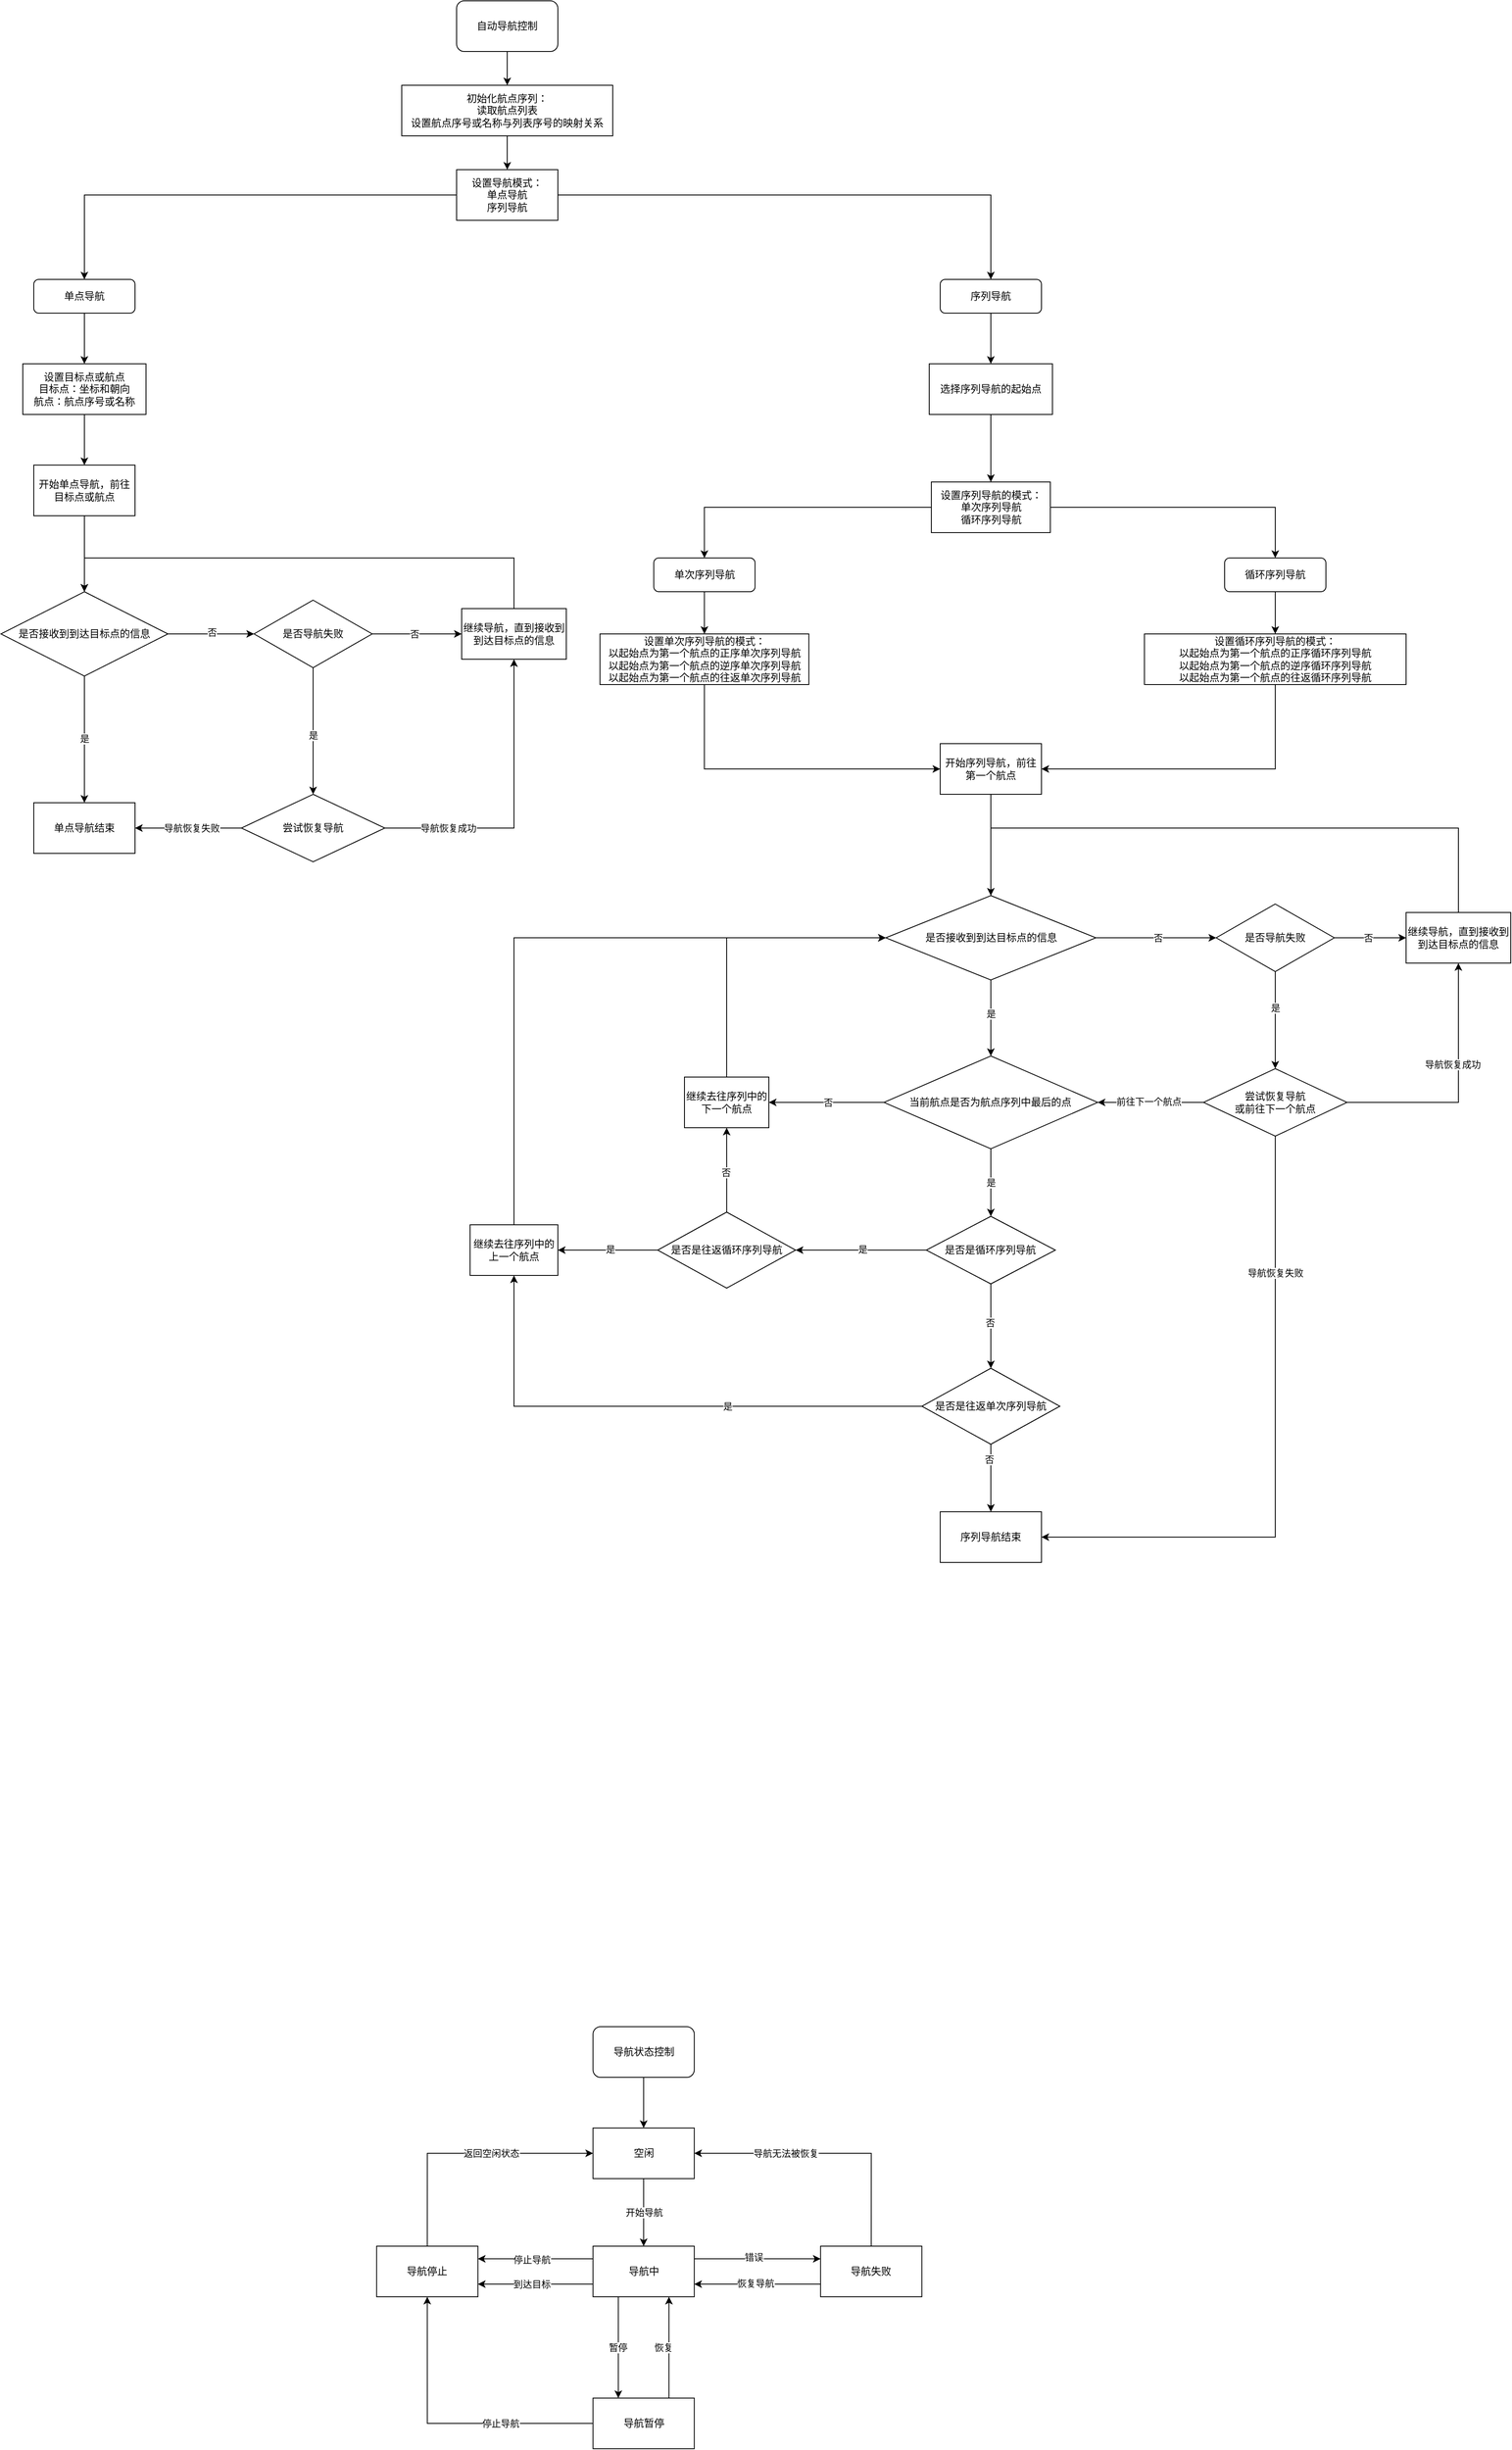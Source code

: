 <mxfile version="24.7.17">
  <diagram id="C5RBs43oDa-KdzZeNtuy" name="Page-1">
    <mxGraphModel dx="1889" dy="1788" grid="1" gridSize="10" guides="1" tooltips="1" connect="1" arrows="1" fold="1" page="1" pageScale="1" pageWidth="827" pageHeight="1169" math="0" shadow="0">
      <root>
        <mxCell id="WIyWlLk6GJQsqaUBKTNV-0" />
        <mxCell id="WIyWlLk6GJQsqaUBKTNV-1" parent="WIyWlLk6GJQsqaUBKTNV-0" />
        <mxCell id="S5shMIWd5w4mXLnRkJm3-11" style="edgeStyle=orthogonalEdgeStyle;rounded=0;orthogonalLoop=1;jettySize=auto;html=1;exitX=0.5;exitY=1;exitDx=0;exitDy=0;entryX=0.5;entryY=0;entryDx=0;entryDy=0;" parent="WIyWlLk6GJQsqaUBKTNV-1" source="WIyWlLk6GJQsqaUBKTNV-3" target="S5shMIWd5w4mXLnRkJm3-0" edge="1">
          <mxGeometry relative="1" as="geometry" />
        </mxCell>
        <mxCell id="WIyWlLk6GJQsqaUBKTNV-3" value="单点导航" style="rounded=1;whiteSpace=wrap;html=1;fontSize=12;glass=0;strokeWidth=1;shadow=0;" parent="WIyWlLk6GJQsqaUBKTNV-1" vertex="1">
          <mxGeometry x="-391" y="-780" width="120" height="40" as="geometry" />
        </mxCell>
        <mxCell id="S5shMIWd5w4mXLnRkJm3-2" value="" style="edgeStyle=orthogonalEdgeStyle;rounded=0;orthogonalLoop=1;jettySize=auto;html=1;" parent="WIyWlLk6GJQsqaUBKTNV-1" source="S5shMIWd5w4mXLnRkJm3-0" target="S5shMIWd5w4mXLnRkJm3-1" edge="1">
          <mxGeometry relative="1" as="geometry" />
        </mxCell>
        <mxCell id="S5shMIWd5w4mXLnRkJm3-0" value="设置目标点或航点&lt;div&gt;目标点：坐标和朝向&lt;/div&gt;&lt;div&gt;航点：航点序号或名称&lt;/div&gt;" style="rounded=0;whiteSpace=wrap;html=1;" parent="WIyWlLk6GJQsqaUBKTNV-1" vertex="1">
          <mxGeometry x="-404" y="-680" width="146" height="60" as="geometry" />
        </mxCell>
        <mxCell id="S5shMIWd5w4mXLnRkJm3-4" value="" style="edgeStyle=orthogonalEdgeStyle;rounded=0;orthogonalLoop=1;jettySize=auto;html=1;entryX=0.5;entryY=0;entryDx=0;entryDy=0;" parent="WIyWlLk6GJQsqaUBKTNV-1" source="S5shMIWd5w4mXLnRkJm3-1" target="S5shMIWd5w4mXLnRkJm3-3" edge="1">
          <mxGeometry relative="1" as="geometry">
            <Array as="points">
              <mxPoint x="-331" y="-410" />
            </Array>
          </mxGeometry>
        </mxCell>
        <mxCell id="S5shMIWd5w4mXLnRkJm3-1" value="开始单点导航，前往目标点或航点" style="whiteSpace=wrap;html=1;rounded=0;" parent="WIyWlLk6GJQsqaUBKTNV-1" vertex="1">
          <mxGeometry x="-391" y="-560" width="120" height="60" as="geometry" />
        </mxCell>
        <mxCell id="S5shMIWd5w4mXLnRkJm3-6" value="" style="edgeStyle=orthogonalEdgeStyle;rounded=0;orthogonalLoop=1;jettySize=auto;html=1;" parent="WIyWlLk6GJQsqaUBKTNV-1" source="S5shMIWd5w4mXLnRkJm3-3" target="S5shMIWd5w4mXLnRkJm3-5" edge="1">
          <mxGeometry relative="1" as="geometry" />
        </mxCell>
        <mxCell id="S5shMIWd5w4mXLnRkJm3-9" value="是" style="edgeLabel;html=1;align=center;verticalAlign=middle;resizable=0;points=[];" parent="S5shMIWd5w4mXLnRkJm3-6" vertex="1" connectable="0">
          <mxGeometry x="-0.022" y="3" relative="1" as="geometry">
            <mxPoint x="-3" as="offset" />
          </mxGeometry>
        </mxCell>
        <mxCell id="S5shMIWd5w4mXLnRkJm3-8" value="" style="edgeStyle=orthogonalEdgeStyle;rounded=0;orthogonalLoop=1;jettySize=auto;html=1;entryX=0;entryY=0.5;entryDx=0;entryDy=0;" parent="WIyWlLk6GJQsqaUBKTNV-1" source="S5shMIWd5w4mXLnRkJm3-3" target="mSAMPX0G9KFhwOb52APY-0" edge="1">
          <mxGeometry relative="1" as="geometry">
            <mxPoint x="126" y="-360" as="targetPoint" />
          </mxGeometry>
        </mxCell>
        <mxCell id="S5shMIWd5w4mXLnRkJm3-10" value="否" style="edgeLabel;html=1;align=center;verticalAlign=middle;resizable=0;points=[];" parent="S5shMIWd5w4mXLnRkJm3-8" vertex="1" connectable="0">
          <mxGeometry x="0.033" y="1" relative="1" as="geometry">
            <mxPoint x="-1" y="-1" as="offset" />
          </mxGeometry>
        </mxCell>
        <mxCell id="S5shMIWd5w4mXLnRkJm3-3" value="是否接收到到达目标点的信息" style="rhombus;whiteSpace=wrap;html=1;rounded=0;" parent="WIyWlLk6GJQsqaUBKTNV-1" vertex="1">
          <mxGeometry x="-430" y="-410" width="198" height="100" as="geometry" />
        </mxCell>
        <mxCell id="S5shMIWd5w4mXLnRkJm3-5" value="单点导航结束" style="whiteSpace=wrap;html=1;rounded=0;" parent="WIyWlLk6GJQsqaUBKTNV-1" vertex="1">
          <mxGeometry x="-391" y="-160" width="120" height="60" as="geometry" />
        </mxCell>
        <mxCell id="S5shMIWd5w4mXLnRkJm3-13" style="edgeStyle=orthogonalEdgeStyle;rounded=0;orthogonalLoop=1;jettySize=auto;html=1;entryX=0.5;entryY=0;entryDx=0;entryDy=0;exitX=0.5;exitY=0;exitDx=0;exitDy=0;" parent="WIyWlLk6GJQsqaUBKTNV-1" source="mSAMPX0G9KFhwOb52APY-1" target="S5shMIWd5w4mXLnRkJm3-3" edge="1">
          <mxGeometry relative="1" as="geometry">
            <Array as="points">
              <mxPoint x="178" y="-450" />
              <mxPoint x="-331" y="-450" />
            </Array>
            <mxPoint x="-80" y="-450" as="sourcePoint" />
          </mxGeometry>
        </mxCell>
        <mxCell id="S5shMIWd5w4mXLnRkJm3-53" style="edgeStyle=orthogonalEdgeStyle;rounded=0;orthogonalLoop=1;jettySize=auto;html=1;exitX=0.5;exitY=1;exitDx=0;exitDy=0;entryX=0.5;entryY=0;entryDx=0;entryDy=0;" parent="WIyWlLk6GJQsqaUBKTNV-1" source="S5shMIWd5w4mXLnRkJm3-15" target="S5shMIWd5w4mXLnRkJm3-17" edge="1">
          <mxGeometry relative="1" as="geometry" />
        </mxCell>
        <mxCell id="S5shMIWd5w4mXLnRkJm3-15" value="序列导航" style="rounded=1;whiteSpace=wrap;html=1;fontSize=12;glass=0;strokeWidth=1;shadow=0;" parent="WIyWlLk6GJQsqaUBKTNV-1" vertex="1">
          <mxGeometry x="683" y="-780" width="120" height="40" as="geometry" />
        </mxCell>
        <mxCell id="S5shMIWd5w4mXLnRkJm3-54" style="edgeStyle=orthogonalEdgeStyle;rounded=0;orthogonalLoop=1;jettySize=auto;html=1;exitX=0.5;exitY=1;exitDx=0;exitDy=0;" parent="WIyWlLk6GJQsqaUBKTNV-1" source="S5shMIWd5w4mXLnRkJm3-17" target="S5shMIWd5w4mXLnRkJm3-44" edge="1">
          <mxGeometry relative="1" as="geometry" />
        </mxCell>
        <mxCell id="S5shMIWd5w4mXLnRkJm3-17" value="选择序列导航的起始点" style="rounded=0;whiteSpace=wrap;html=1;" parent="WIyWlLk6GJQsqaUBKTNV-1" vertex="1">
          <mxGeometry x="670" y="-680" width="146" height="60" as="geometry" />
        </mxCell>
        <mxCell id="S5shMIWd5w4mXLnRkJm3-18" value="" style="edgeStyle=orthogonalEdgeStyle;rounded=0;orthogonalLoop=1;jettySize=auto;html=1;entryX=0.5;entryY=0;entryDx=0;entryDy=0;exitX=0.5;exitY=1;exitDx=0;exitDy=0;" parent="WIyWlLk6GJQsqaUBKTNV-1" source="S5shMIWd5w4mXLnRkJm3-19" target="S5shMIWd5w4mXLnRkJm3-24" edge="1">
          <mxGeometry relative="1" as="geometry">
            <Array as="points">
              <mxPoint x="743" y="30" />
            </Array>
          </mxGeometry>
        </mxCell>
        <mxCell id="S5shMIWd5w4mXLnRkJm3-19" value="开始序列导航，前往第一个航点" style="whiteSpace=wrap;html=1;rounded=0;" parent="WIyWlLk6GJQsqaUBKTNV-1" vertex="1">
          <mxGeometry x="683" y="-230" width="120" height="60" as="geometry" />
        </mxCell>
        <mxCell id="S5shMIWd5w4mXLnRkJm3-20" value="" style="edgeStyle=orthogonalEdgeStyle;rounded=0;orthogonalLoop=1;jettySize=auto;html=1;entryX=0.5;entryY=0;entryDx=0;entryDy=0;" parent="WIyWlLk6GJQsqaUBKTNV-1" source="S5shMIWd5w4mXLnRkJm3-24" target="S5shMIWd5w4mXLnRkJm3-33" edge="1">
          <mxGeometry relative="1" as="geometry">
            <mxPoint x="729" y="270" as="targetPoint" />
          </mxGeometry>
        </mxCell>
        <mxCell id="S5shMIWd5w4mXLnRkJm3-21" value="是" style="edgeLabel;html=1;align=center;verticalAlign=middle;resizable=0;points=[];" parent="S5shMIWd5w4mXLnRkJm3-20" vertex="1" connectable="0">
          <mxGeometry x="-0.022" y="3" relative="1" as="geometry">
            <mxPoint x="-3" y="-4" as="offset" />
          </mxGeometry>
        </mxCell>
        <mxCell id="S5shMIWd5w4mXLnRkJm3-22" value="" style="edgeStyle=orthogonalEdgeStyle;rounded=0;orthogonalLoop=1;jettySize=auto;html=1;entryX=0;entryY=0.5;entryDx=0;entryDy=0;" parent="WIyWlLk6GJQsqaUBKTNV-1" source="S5shMIWd5w4mXLnRkJm3-24" target="S5shMIWd5w4mXLnRkJm3-61" edge="1">
          <mxGeometry relative="1" as="geometry">
            <mxPoint x="990" as="targetPoint" />
          </mxGeometry>
        </mxCell>
        <mxCell id="S5shMIWd5w4mXLnRkJm3-23" value="否" style="edgeLabel;html=1;align=center;verticalAlign=middle;resizable=0;points=[];" parent="S5shMIWd5w4mXLnRkJm3-22" vertex="1" connectable="0">
          <mxGeometry x="0.033" y="1" relative="1" as="geometry">
            <mxPoint y="1" as="offset" />
          </mxGeometry>
        </mxCell>
        <mxCell id="S5shMIWd5w4mXLnRkJm3-24" value="是否接收到到达目标点的信息" style="rhombus;whiteSpace=wrap;html=1;rounded=0;" parent="WIyWlLk6GJQsqaUBKTNV-1" vertex="1">
          <mxGeometry x="618.5" y="-50" width="249" height="100" as="geometry" />
        </mxCell>
        <mxCell id="S5shMIWd5w4mXLnRkJm3-26" style="edgeStyle=orthogonalEdgeStyle;rounded=0;orthogonalLoop=1;jettySize=auto;html=1;entryX=0.5;entryY=0;entryDx=0;entryDy=0;exitX=0.5;exitY=0;exitDx=0;exitDy=0;" parent="WIyWlLk6GJQsqaUBKTNV-1" source="S5shMIWd5w4mXLnRkJm3-62" target="S5shMIWd5w4mXLnRkJm3-24" edge="1">
          <mxGeometry relative="1" as="geometry">
            <Array as="points">
              <mxPoint x="1297" y="-130" />
              <mxPoint x="743" y="-130" />
            </Array>
            <mxPoint x="1260" y="-130" as="sourcePoint" />
          </mxGeometry>
        </mxCell>
        <mxCell id="S5shMIWd5w4mXLnRkJm3-50" value="" style="edgeStyle=orthogonalEdgeStyle;rounded=0;orthogonalLoop=1;jettySize=auto;html=1;" parent="WIyWlLk6GJQsqaUBKTNV-1" source="S5shMIWd5w4mXLnRkJm3-30" target="S5shMIWd5w4mXLnRkJm3-41" edge="1">
          <mxGeometry relative="1" as="geometry" />
        </mxCell>
        <mxCell id="S5shMIWd5w4mXLnRkJm3-30" value="初始化航点序列：&lt;div&gt;读取航点列表&lt;/div&gt;&lt;div&gt;设置航点序号或名称与列表序号的映射关系&lt;/div&gt;" style="rounded=0;whiteSpace=wrap;html=1;" parent="WIyWlLk6GJQsqaUBKTNV-1" vertex="1">
          <mxGeometry x="45" y="-1010" width="250" height="60" as="geometry" />
        </mxCell>
        <mxCell id="S5shMIWd5w4mXLnRkJm3-115" style="edgeStyle=orthogonalEdgeStyle;rounded=0;orthogonalLoop=1;jettySize=auto;html=1;exitX=0;exitY=0.5;exitDx=0;exitDy=0;entryX=1;entryY=0.5;entryDx=0;entryDy=0;" parent="WIyWlLk6GJQsqaUBKTNV-1" source="S5shMIWd5w4mXLnRkJm3-33" target="S5shMIWd5w4mXLnRkJm3-37" edge="1">
          <mxGeometry relative="1" as="geometry" />
        </mxCell>
        <mxCell id="S5shMIWd5w4mXLnRkJm3-116" value="否" style="edgeLabel;html=1;align=center;verticalAlign=middle;resizable=0;points=[];" parent="S5shMIWd5w4mXLnRkJm3-115" vertex="1" connectable="0">
          <mxGeometry x="-0.159" y="2" relative="1" as="geometry">
            <mxPoint x="-9" y="-2" as="offset" />
          </mxGeometry>
        </mxCell>
        <mxCell id="S5shMIWd5w4mXLnRkJm3-125" style="edgeStyle=orthogonalEdgeStyle;rounded=0;orthogonalLoop=1;jettySize=auto;html=1;exitX=0.5;exitY=1;exitDx=0;exitDy=0;" parent="WIyWlLk6GJQsqaUBKTNV-1" source="S5shMIWd5w4mXLnRkJm3-33" target="S5shMIWd5w4mXLnRkJm3-113" edge="1">
          <mxGeometry relative="1" as="geometry" />
        </mxCell>
        <mxCell id="S5shMIWd5w4mXLnRkJm3-126" value="是" style="edgeLabel;html=1;align=center;verticalAlign=middle;resizable=0;points=[];" parent="S5shMIWd5w4mXLnRkJm3-125" vertex="1" connectable="0">
          <mxGeometry x="-0.225" y="1" relative="1" as="geometry">
            <mxPoint x="-1" y="9" as="offset" />
          </mxGeometry>
        </mxCell>
        <mxCell id="S5shMIWd5w4mXLnRkJm3-33" value="当前航点是否为航点序列中最后的点" style="rhombus;whiteSpace=wrap;html=1;" parent="WIyWlLk6GJQsqaUBKTNV-1" vertex="1">
          <mxGeometry x="616.38" y="140" width="253.25" height="110" as="geometry" />
        </mxCell>
        <mxCell id="S5shMIWd5w4mXLnRkJm3-34" value="序列导航结束" style="whiteSpace=wrap;html=1;" parent="WIyWlLk6GJQsqaUBKTNV-1" vertex="1">
          <mxGeometry x="683.01" y="680" width="120" height="60" as="geometry" />
        </mxCell>
        <mxCell id="S5shMIWd5w4mXLnRkJm3-39" style="edgeStyle=orthogonalEdgeStyle;rounded=0;orthogonalLoop=1;jettySize=auto;html=1;exitX=0.5;exitY=0;exitDx=0;exitDy=0;entryX=0;entryY=0.5;entryDx=0;entryDy=0;" parent="WIyWlLk6GJQsqaUBKTNV-1" source="S5shMIWd5w4mXLnRkJm3-37" target="S5shMIWd5w4mXLnRkJm3-24" edge="1">
          <mxGeometry relative="1" as="geometry" />
        </mxCell>
        <mxCell id="S5shMIWd5w4mXLnRkJm3-37" value="继续去往序列中的下一个航点" style="whiteSpace=wrap;html=1;" parent="WIyWlLk6GJQsqaUBKTNV-1" vertex="1">
          <mxGeometry x="380" y="165" width="100" height="60" as="geometry" />
        </mxCell>
        <mxCell id="S5shMIWd5w4mXLnRkJm3-51" style="edgeStyle=orthogonalEdgeStyle;rounded=0;orthogonalLoop=1;jettySize=auto;html=1;exitX=0;exitY=0.5;exitDx=0;exitDy=0;" parent="WIyWlLk6GJQsqaUBKTNV-1" source="S5shMIWd5w4mXLnRkJm3-41" target="WIyWlLk6GJQsqaUBKTNV-3" edge="1">
          <mxGeometry relative="1" as="geometry" />
        </mxCell>
        <mxCell id="S5shMIWd5w4mXLnRkJm3-52" style="edgeStyle=orthogonalEdgeStyle;rounded=0;orthogonalLoop=1;jettySize=auto;html=1;exitX=1;exitY=0.5;exitDx=0;exitDy=0;entryX=0.5;entryY=0;entryDx=0;entryDy=0;" parent="WIyWlLk6GJQsqaUBKTNV-1" source="S5shMIWd5w4mXLnRkJm3-41" target="S5shMIWd5w4mXLnRkJm3-15" edge="1">
          <mxGeometry relative="1" as="geometry" />
        </mxCell>
        <mxCell id="S5shMIWd5w4mXLnRkJm3-41" value="设置导航模式：&lt;div&gt;单点导航&lt;/div&gt;&lt;div&gt;序列导航&lt;/div&gt;" style="whiteSpace=wrap;html=1;rounded=0;" parent="WIyWlLk6GJQsqaUBKTNV-1" vertex="1">
          <mxGeometry x="110" y="-910" width="120" height="60" as="geometry" />
        </mxCell>
        <mxCell id="S5shMIWd5w4mXLnRkJm3-49" value="" style="edgeStyle=orthogonalEdgeStyle;rounded=0;orthogonalLoop=1;jettySize=auto;html=1;" parent="WIyWlLk6GJQsqaUBKTNV-1" source="S5shMIWd5w4mXLnRkJm3-43" target="S5shMIWd5w4mXLnRkJm3-30" edge="1">
          <mxGeometry relative="1" as="geometry" />
        </mxCell>
        <mxCell id="S5shMIWd5w4mXLnRkJm3-43" value="自动导航控制" style="rounded=1;whiteSpace=wrap;html=1;" parent="WIyWlLk6GJQsqaUBKTNV-1" vertex="1">
          <mxGeometry x="110" y="-1110" width="120" height="60" as="geometry" />
        </mxCell>
        <mxCell id="S5shMIWd5w4mXLnRkJm3-55" style="edgeStyle=orthogonalEdgeStyle;rounded=0;orthogonalLoop=1;jettySize=auto;html=1;exitX=0;exitY=0.5;exitDx=0;exitDy=0;entryX=0.5;entryY=0;entryDx=0;entryDy=0;" parent="WIyWlLk6GJQsqaUBKTNV-1" source="S5shMIWd5w4mXLnRkJm3-44" target="S5shMIWd5w4mXLnRkJm3-46" edge="1">
          <mxGeometry relative="1" as="geometry" />
        </mxCell>
        <mxCell id="S5shMIWd5w4mXLnRkJm3-56" style="edgeStyle=orthogonalEdgeStyle;rounded=0;orthogonalLoop=1;jettySize=auto;html=1;exitX=1;exitY=0.5;exitDx=0;exitDy=0;entryX=0.5;entryY=0;entryDx=0;entryDy=0;" parent="WIyWlLk6GJQsqaUBKTNV-1" source="S5shMIWd5w4mXLnRkJm3-44" target="S5shMIWd5w4mXLnRkJm3-47" edge="1">
          <mxGeometry relative="1" as="geometry" />
        </mxCell>
        <mxCell id="S5shMIWd5w4mXLnRkJm3-44" value="设置序列导航的模式：&lt;div&gt;单次序列导航&lt;/div&gt;&lt;div&gt;循环序列导航&lt;/div&gt;" style="whiteSpace=wrap;html=1;rounded=0;" parent="WIyWlLk6GJQsqaUBKTNV-1" vertex="1">
          <mxGeometry x="672.5" y="-540" width="141" height="60" as="geometry" />
        </mxCell>
        <mxCell id="S5shMIWd5w4mXLnRkJm3-60" style="edgeStyle=orthogonalEdgeStyle;rounded=0;orthogonalLoop=1;jettySize=auto;html=1;exitX=0.5;exitY=1;exitDx=0;exitDy=0;entryX=1;entryY=0.5;entryDx=0;entryDy=0;" parent="WIyWlLk6GJQsqaUBKTNV-1" source="S5shMIWd5w4mXLnRkJm3-45" target="S5shMIWd5w4mXLnRkJm3-19" edge="1">
          <mxGeometry relative="1" as="geometry" />
        </mxCell>
        <mxCell id="S5shMIWd5w4mXLnRkJm3-45" value="设置循环序列导航的模式：&lt;div&gt;以起始点为第一个航点的正序循环序列导航&lt;/div&gt;&lt;div&gt;&lt;span style=&quot;background-color: initial;&quot;&gt;以起始点为第一个航点的&lt;/span&gt;&lt;span style=&quot;background-color: initial;&quot;&gt;逆序循环序列导航&lt;/span&gt;&lt;/div&gt;&lt;div&gt;以起始点为第一个航点的往返循环序列导航&lt;span style=&quot;background-color: initial;&quot;&gt;&lt;br&gt;&lt;/span&gt;&lt;/div&gt;" style="whiteSpace=wrap;html=1;rounded=0;" parent="WIyWlLk6GJQsqaUBKTNV-1" vertex="1">
          <mxGeometry x="925" y="-360" width="310" height="60" as="geometry" />
        </mxCell>
        <mxCell id="S5shMIWd5w4mXLnRkJm3-57" style="edgeStyle=orthogonalEdgeStyle;rounded=0;orthogonalLoop=1;jettySize=auto;html=1;exitX=0.5;exitY=1;exitDx=0;exitDy=0;" parent="WIyWlLk6GJQsqaUBKTNV-1" source="S5shMIWd5w4mXLnRkJm3-46" target="S5shMIWd5w4mXLnRkJm3-48" edge="1">
          <mxGeometry relative="1" as="geometry" />
        </mxCell>
        <mxCell id="S5shMIWd5w4mXLnRkJm3-46" value="单次序列导航" style="rounded=1;whiteSpace=wrap;html=1;fontSize=12;glass=0;strokeWidth=1;shadow=0;" parent="WIyWlLk6GJQsqaUBKTNV-1" vertex="1">
          <mxGeometry x="343.63" y="-450" width="120" height="40" as="geometry" />
        </mxCell>
        <mxCell id="S5shMIWd5w4mXLnRkJm3-58" style="edgeStyle=orthogonalEdgeStyle;rounded=0;orthogonalLoop=1;jettySize=auto;html=1;exitX=0.5;exitY=1;exitDx=0;exitDy=0;entryX=0.5;entryY=0;entryDx=0;entryDy=0;" parent="WIyWlLk6GJQsqaUBKTNV-1" source="S5shMIWd5w4mXLnRkJm3-47" target="S5shMIWd5w4mXLnRkJm3-45" edge="1">
          <mxGeometry relative="1" as="geometry" />
        </mxCell>
        <mxCell id="S5shMIWd5w4mXLnRkJm3-47" value="循环序列导航" style="rounded=1;whiteSpace=wrap;html=1;fontSize=12;glass=0;strokeWidth=1;shadow=0;" parent="WIyWlLk6GJQsqaUBKTNV-1" vertex="1">
          <mxGeometry x="1020" y="-450" width="120" height="40" as="geometry" />
        </mxCell>
        <mxCell id="S5shMIWd5w4mXLnRkJm3-59" style="edgeStyle=orthogonalEdgeStyle;rounded=0;orthogonalLoop=1;jettySize=auto;html=1;exitX=0.5;exitY=1;exitDx=0;exitDy=0;entryX=0;entryY=0.5;entryDx=0;entryDy=0;" parent="WIyWlLk6GJQsqaUBKTNV-1" source="S5shMIWd5w4mXLnRkJm3-48" target="S5shMIWd5w4mXLnRkJm3-19" edge="1">
          <mxGeometry relative="1" as="geometry" />
        </mxCell>
        <mxCell id="S5shMIWd5w4mXLnRkJm3-48" value="设置单次序列导航的模式：&lt;br&gt;&lt;div&gt;&lt;span style=&quot;background-color: initial;&quot;&gt;以起始点为第一个航点的&lt;/span&gt;正序单次序列导航&lt;/div&gt;&lt;div&gt;&lt;span style=&quot;background-color: initial;&quot;&gt;以起始点为第一个航点的&lt;/span&gt;逆序单次序列导航&lt;/div&gt;&lt;div&gt;以起始点为第一个航点的往返单次序列导航&lt;br&gt;&lt;/div&gt;" style="whiteSpace=wrap;html=1;rounded=0;" parent="WIyWlLk6GJQsqaUBKTNV-1" vertex="1">
          <mxGeometry x="279.88" y="-360" width="247.5" height="60" as="geometry" />
        </mxCell>
        <mxCell id="S5shMIWd5w4mXLnRkJm3-63" value="" style="edgeStyle=orthogonalEdgeStyle;rounded=0;orthogonalLoop=1;jettySize=auto;html=1;" parent="WIyWlLk6GJQsqaUBKTNV-1" source="S5shMIWd5w4mXLnRkJm3-61" target="S5shMIWd5w4mXLnRkJm3-62" edge="1">
          <mxGeometry relative="1" as="geometry" />
        </mxCell>
        <mxCell id="S5shMIWd5w4mXLnRkJm3-64" value="否" style="edgeLabel;html=1;align=center;verticalAlign=middle;resizable=0;points=[];" parent="S5shMIWd5w4mXLnRkJm3-63" vertex="1" connectable="0">
          <mxGeometry x="0.035" y="1" relative="1" as="geometry">
            <mxPoint x="-4" y="1" as="offset" />
          </mxGeometry>
        </mxCell>
        <mxCell id="S5shMIWd5w4mXLnRkJm3-66" value="" style="edgeStyle=orthogonalEdgeStyle;rounded=0;orthogonalLoop=1;jettySize=auto;html=1;entryX=0.5;entryY=0;entryDx=0;entryDy=0;" parent="WIyWlLk6GJQsqaUBKTNV-1" source="S5shMIWd5w4mXLnRkJm3-61" target="S5shMIWd5w4mXLnRkJm3-67" edge="1">
          <mxGeometry relative="1" as="geometry">
            <mxPoint x="1080" y="130" as="targetPoint" />
          </mxGeometry>
        </mxCell>
        <mxCell id="S5shMIWd5w4mXLnRkJm3-76" value="是" style="edgeLabel;html=1;align=center;verticalAlign=middle;resizable=0;points=[];" parent="S5shMIWd5w4mXLnRkJm3-66" vertex="1" connectable="0">
          <mxGeometry x="-0.252" relative="1" as="geometry">
            <mxPoint as="offset" />
          </mxGeometry>
        </mxCell>
        <mxCell id="S5shMIWd5w4mXLnRkJm3-61" value="是否导航失败" style="rhombus;whiteSpace=wrap;html=1;rounded=0;" parent="WIyWlLk6GJQsqaUBKTNV-1" vertex="1">
          <mxGeometry x="1010" y="-40" width="140" height="80" as="geometry" />
        </mxCell>
        <mxCell id="S5shMIWd5w4mXLnRkJm3-62" value="继续导航，直到接收到到达目标点的信息" style="whiteSpace=wrap;html=1;rounded=0;" parent="WIyWlLk6GJQsqaUBKTNV-1" vertex="1">
          <mxGeometry x="1235" y="-30" width="124" height="60" as="geometry" />
        </mxCell>
        <mxCell id="S5shMIWd5w4mXLnRkJm3-68" style="edgeStyle=orthogonalEdgeStyle;rounded=0;orthogonalLoop=1;jettySize=auto;html=1;exitX=1;exitY=0.5;exitDx=0;exitDy=0;entryX=0.5;entryY=1;entryDx=0;entryDy=0;" parent="WIyWlLk6GJQsqaUBKTNV-1" source="S5shMIWd5w4mXLnRkJm3-67" target="S5shMIWd5w4mXLnRkJm3-62" edge="1">
          <mxGeometry relative="1" as="geometry" />
        </mxCell>
        <mxCell id="S5shMIWd5w4mXLnRkJm3-69" value="导航恢复成功" style="edgeLabel;html=1;align=center;verticalAlign=middle;resizable=0;points=[];" parent="S5shMIWd5w4mXLnRkJm3-68" vertex="1" connectable="0">
          <mxGeometry x="0.125" y="-1" relative="1" as="geometry">
            <mxPoint x="-8" y="-10" as="offset" />
          </mxGeometry>
        </mxCell>
        <mxCell id="S5shMIWd5w4mXLnRkJm3-72" style="edgeStyle=orthogonalEdgeStyle;rounded=0;orthogonalLoop=1;jettySize=auto;html=1;exitX=0;exitY=0.5;exitDx=0;exitDy=0;entryX=1;entryY=0.5;entryDx=0;entryDy=0;" parent="WIyWlLk6GJQsqaUBKTNV-1" source="S5shMIWd5w4mXLnRkJm3-67" target="S5shMIWd5w4mXLnRkJm3-33" edge="1">
          <mxGeometry relative="1" as="geometry" />
        </mxCell>
        <mxCell id="S5shMIWd5w4mXLnRkJm3-73" value="前往下一个航点" style="edgeLabel;html=1;align=center;verticalAlign=middle;resizable=0;points=[];" parent="S5shMIWd5w4mXLnRkJm3-72" vertex="1" connectable="0">
          <mxGeometry x="0.037" y="-1" relative="1" as="geometry">
            <mxPoint as="offset" />
          </mxGeometry>
        </mxCell>
        <mxCell id="S5shMIWd5w4mXLnRkJm3-74" style="edgeStyle=orthogonalEdgeStyle;rounded=0;orthogonalLoop=1;jettySize=auto;html=1;exitX=0.5;exitY=1;exitDx=0;exitDy=0;entryX=1;entryY=0.5;entryDx=0;entryDy=0;" parent="WIyWlLk6GJQsqaUBKTNV-1" source="S5shMIWd5w4mXLnRkJm3-67" target="S5shMIWd5w4mXLnRkJm3-34" edge="1">
          <mxGeometry relative="1" as="geometry" />
        </mxCell>
        <mxCell id="S5shMIWd5w4mXLnRkJm3-75" value="导航恢复失败" style="edgeLabel;html=1;align=center;verticalAlign=middle;resizable=0;points=[];" parent="S5shMIWd5w4mXLnRkJm3-74" vertex="1" connectable="0">
          <mxGeometry x="-0.569" relative="1" as="geometry">
            <mxPoint as="offset" />
          </mxGeometry>
        </mxCell>
        <mxCell id="S5shMIWd5w4mXLnRkJm3-67" value="尝试恢复导航&lt;div&gt;或前往下一个航点&lt;/div&gt;" style="rhombus;whiteSpace=wrap;html=1;" parent="WIyWlLk6GJQsqaUBKTNV-1" vertex="1">
          <mxGeometry x="995" y="155" width="170" height="80" as="geometry" />
        </mxCell>
        <mxCell id="S5shMIWd5w4mXLnRkJm3-92" style="edgeStyle=orthogonalEdgeStyle;rounded=0;orthogonalLoop=1;jettySize=auto;html=1;exitX=0.75;exitY=0;exitDx=0;exitDy=0;entryX=0.75;entryY=1;entryDx=0;entryDy=0;" parent="WIyWlLk6GJQsqaUBKTNV-1" source="S5shMIWd5w4mXLnRkJm3-79" target="S5shMIWd5w4mXLnRkJm3-85" edge="1">
          <mxGeometry relative="1" as="geometry" />
        </mxCell>
        <mxCell id="S5shMIWd5w4mXLnRkJm3-93" value="恢复" style="edgeLabel;html=1;align=center;verticalAlign=middle;resizable=0;points=[];" parent="S5shMIWd5w4mXLnRkJm3-92" vertex="1" connectable="0">
          <mxGeometry y="2" relative="1" as="geometry">
            <mxPoint x="-5" as="offset" />
          </mxGeometry>
        </mxCell>
        <mxCell id="S5shMIWd5w4mXLnRkJm3-97" style="edgeStyle=orthogonalEdgeStyle;rounded=0;orthogonalLoop=1;jettySize=auto;html=1;exitX=0;exitY=0.5;exitDx=0;exitDy=0;entryX=0.5;entryY=1;entryDx=0;entryDy=0;" parent="WIyWlLk6GJQsqaUBKTNV-1" source="S5shMIWd5w4mXLnRkJm3-79" target="S5shMIWd5w4mXLnRkJm3-82" edge="1">
          <mxGeometry relative="1" as="geometry" />
        </mxCell>
        <mxCell id="S5shMIWd5w4mXLnRkJm3-98" value="停止导航" style="edgeLabel;html=1;align=center;verticalAlign=middle;resizable=0;points=[];" parent="S5shMIWd5w4mXLnRkJm3-97" vertex="1" connectable="0">
          <mxGeometry x="-0.18" y="1" relative="1" as="geometry">
            <mxPoint x="32" y="-1" as="offset" />
          </mxGeometry>
        </mxCell>
        <mxCell id="S5shMIWd5w4mXLnRkJm3-79" value="导航暂停" style="rounded=0;whiteSpace=wrap;html=1;" parent="WIyWlLk6GJQsqaUBKTNV-1" vertex="1">
          <mxGeometry x="271.63" y="1730" width="120" height="60" as="geometry" />
        </mxCell>
        <mxCell id="S5shMIWd5w4mXLnRkJm3-87" value="" style="edgeStyle=orthogonalEdgeStyle;rounded=0;orthogonalLoop=1;jettySize=auto;html=1;" parent="WIyWlLk6GJQsqaUBKTNV-1" source="S5shMIWd5w4mXLnRkJm3-80" target="S5shMIWd5w4mXLnRkJm3-86" edge="1">
          <mxGeometry relative="1" as="geometry" />
        </mxCell>
        <mxCell id="S5shMIWd5w4mXLnRkJm3-80" value="导航状态控制" style="rounded=1;whiteSpace=wrap;html=1;" parent="WIyWlLk6GJQsqaUBKTNV-1" vertex="1">
          <mxGeometry x="271.63" y="1290" width="120" height="60" as="geometry" />
        </mxCell>
        <mxCell id="S5shMIWd5w4mXLnRkJm3-99" style="edgeStyle=orthogonalEdgeStyle;rounded=0;orthogonalLoop=1;jettySize=auto;html=1;exitX=0.5;exitY=0;exitDx=0;exitDy=0;entryX=0;entryY=0.5;entryDx=0;entryDy=0;" parent="WIyWlLk6GJQsqaUBKTNV-1" source="S5shMIWd5w4mXLnRkJm3-82" target="S5shMIWd5w4mXLnRkJm3-86" edge="1">
          <mxGeometry relative="1" as="geometry" />
        </mxCell>
        <mxCell id="S5shMIWd5w4mXLnRkJm3-109" value="返回空闲状态" style="edgeLabel;html=1;align=center;verticalAlign=middle;resizable=0;points=[];" parent="S5shMIWd5w4mXLnRkJm3-99" vertex="1" connectable="0">
          <mxGeometry x="0.073" y="-3" relative="1" as="geometry">
            <mxPoint x="21" y="-3" as="offset" />
          </mxGeometry>
        </mxCell>
        <mxCell id="S5shMIWd5w4mXLnRkJm3-82" value="导航停止" style="rounded=0;whiteSpace=wrap;html=1;" parent="WIyWlLk6GJQsqaUBKTNV-1" vertex="1">
          <mxGeometry x="15.26" y="1550" width="120" height="60" as="geometry" />
        </mxCell>
        <mxCell id="S5shMIWd5w4mXLnRkJm3-105" style="edgeStyle=orthogonalEdgeStyle;rounded=0;orthogonalLoop=1;jettySize=auto;html=1;exitX=0;exitY=0.75;exitDx=0;exitDy=0;entryX=1;entryY=0.75;entryDx=0;entryDy=0;" parent="WIyWlLk6GJQsqaUBKTNV-1" source="S5shMIWd5w4mXLnRkJm3-83" target="S5shMIWd5w4mXLnRkJm3-85" edge="1">
          <mxGeometry relative="1" as="geometry" />
        </mxCell>
        <mxCell id="S5shMIWd5w4mXLnRkJm3-106" value="恢复导航" style="edgeLabel;html=1;align=center;verticalAlign=middle;resizable=0;points=[];" parent="S5shMIWd5w4mXLnRkJm3-105" vertex="1" connectable="0">
          <mxGeometry x="0.038" y="-1" relative="1" as="geometry">
            <mxPoint as="offset" />
          </mxGeometry>
        </mxCell>
        <mxCell id="S5shMIWd5w4mXLnRkJm3-107" style="edgeStyle=orthogonalEdgeStyle;rounded=0;orthogonalLoop=1;jettySize=auto;html=1;exitX=0.5;exitY=0;exitDx=0;exitDy=0;entryX=1;entryY=0.5;entryDx=0;entryDy=0;" parent="WIyWlLk6GJQsqaUBKTNV-1" source="S5shMIWd5w4mXLnRkJm3-83" target="S5shMIWd5w4mXLnRkJm3-86" edge="1">
          <mxGeometry relative="1" as="geometry">
            <Array as="points">
              <mxPoint x="601" y="1440" />
            </Array>
          </mxGeometry>
        </mxCell>
        <mxCell id="S5shMIWd5w4mXLnRkJm3-108" value="导航无法被恢复" style="edgeLabel;html=1;align=center;verticalAlign=middle;resizable=0;points=[];" parent="S5shMIWd5w4mXLnRkJm3-107" vertex="1" connectable="0">
          <mxGeometry x="0.362" y="1" relative="1" as="geometry">
            <mxPoint x="6" y="-1" as="offset" />
          </mxGeometry>
        </mxCell>
        <mxCell id="S5shMIWd5w4mXLnRkJm3-83" value="导航失败" style="rounded=0;whiteSpace=wrap;html=1;" parent="WIyWlLk6GJQsqaUBKTNV-1" vertex="1">
          <mxGeometry x="541.26" y="1550" width="120" height="60" as="geometry" />
        </mxCell>
        <mxCell id="S5shMIWd5w4mXLnRkJm3-89" value="" style="edgeStyle=orthogonalEdgeStyle;rounded=0;orthogonalLoop=1;jettySize=auto;html=1;exitX=0;exitY=0.25;exitDx=0;exitDy=0;entryX=1;entryY=0.25;entryDx=0;entryDy=0;" parent="WIyWlLk6GJQsqaUBKTNV-1" source="S5shMIWd5w4mXLnRkJm3-85" target="S5shMIWd5w4mXLnRkJm3-82" edge="1">
          <mxGeometry relative="1" as="geometry" />
        </mxCell>
        <mxCell id="S5shMIWd5w4mXLnRkJm3-94" value="停止导航" style="edgeLabel;html=1;align=center;verticalAlign=middle;resizable=0;points=[];" parent="S5shMIWd5w4mXLnRkJm3-89" vertex="1" connectable="0">
          <mxGeometry x="0.054" y="1" relative="1" as="geometry">
            <mxPoint x="-1" as="offset" />
          </mxGeometry>
        </mxCell>
        <mxCell id="S5shMIWd5w4mXLnRkJm3-90" style="edgeStyle=orthogonalEdgeStyle;rounded=0;orthogonalLoop=1;jettySize=auto;html=1;exitX=0.25;exitY=1;exitDx=0;exitDy=0;entryX=0.25;entryY=0;entryDx=0;entryDy=0;" parent="WIyWlLk6GJQsqaUBKTNV-1" source="S5shMIWd5w4mXLnRkJm3-85" target="S5shMIWd5w4mXLnRkJm3-79" edge="1">
          <mxGeometry relative="1" as="geometry" />
        </mxCell>
        <mxCell id="S5shMIWd5w4mXLnRkJm3-91" value="暂停" style="edgeLabel;html=1;align=center;verticalAlign=middle;resizable=0;points=[];" parent="S5shMIWd5w4mXLnRkJm3-90" vertex="1" connectable="0">
          <mxGeometry x="0.064" y="-1" relative="1" as="geometry">
            <mxPoint y="-4" as="offset" />
          </mxGeometry>
        </mxCell>
        <mxCell id="S5shMIWd5w4mXLnRkJm3-100" style="edgeStyle=orthogonalEdgeStyle;rounded=0;orthogonalLoop=1;jettySize=auto;html=1;exitX=0;exitY=0.75;exitDx=0;exitDy=0;entryX=1;entryY=0.75;entryDx=0;entryDy=0;" parent="WIyWlLk6GJQsqaUBKTNV-1" source="S5shMIWd5w4mXLnRkJm3-85" target="S5shMIWd5w4mXLnRkJm3-82" edge="1">
          <mxGeometry relative="1" as="geometry" />
        </mxCell>
        <mxCell id="S5shMIWd5w4mXLnRkJm3-101" value="到达目标" style="edgeLabel;html=1;align=center;verticalAlign=middle;resizable=0;points=[];" parent="S5shMIWd5w4mXLnRkJm3-100" vertex="1" connectable="0">
          <mxGeometry x="0.173" relative="1" as="geometry">
            <mxPoint x="7" as="offset" />
          </mxGeometry>
        </mxCell>
        <mxCell id="S5shMIWd5w4mXLnRkJm3-103" style="edgeStyle=orthogonalEdgeStyle;rounded=0;orthogonalLoop=1;jettySize=auto;html=1;exitX=1;exitY=0.25;exitDx=0;exitDy=0;entryX=0;entryY=0.25;entryDx=0;entryDy=0;" parent="WIyWlLk6GJQsqaUBKTNV-1" source="S5shMIWd5w4mXLnRkJm3-85" target="S5shMIWd5w4mXLnRkJm3-83" edge="1">
          <mxGeometry relative="1" as="geometry" />
        </mxCell>
        <mxCell id="S5shMIWd5w4mXLnRkJm3-104" value="错误" style="edgeLabel;html=1;align=center;verticalAlign=middle;resizable=0;points=[];" parent="S5shMIWd5w4mXLnRkJm3-103" vertex="1" connectable="0">
          <mxGeometry x="0.016" y="2" relative="1" as="geometry">
            <mxPoint x="-6" as="offset" />
          </mxGeometry>
        </mxCell>
        <mxCell id="S5shMIWd5w4mXLnRkJm3-85" value="导航中" style="rounded=0;whiteSpace=wrap;html=1;" parent="WIyWlLk6GJQsqaUBKTNV-1" vertex="1">
          <mxGeometry x="271.63" y="1550" width="120" height="60" as="geometry" />
        </mxCell>
        <mxCell id="S5shMIWd5w4mXLnRkJm3-88" value="" style="edgeStyle=orthogonalEdgeStyle;rounded=0;orthogonalLoop=1;jettySize=auto;html=1;" parent="WIyWlLk6GJQsqaUBKTNV-1" source="S5shMIWd5w4mXLnRkJm3-86" target="S5shMIWd5w4mXLnRkJm3-85" edge="1">
          <mxGeometry relative="1" as="geometry" />
        </mxCell>
        <mxCell id="S5shMIWd5w4mXLnRkJm3-110" value="开始导航" style="edgeLabel;html=1;align=center;verticalAlign=middle;resizable=0;points=[];" parent="S5shMIWd5w4mXLnRkJm3-88" vertex="1" connectable="0">
          <mxGeometry x="0.075" y="2" relative="1" as="geometry">
            <mxPoint x="-2" y="-3" as="offset" />
          </mxGeometry>
        </mxCell>
        <mxCell id="S5shMIWd5w4mXLnRkJm3-86" value="空闲" style="rounded=0;whiteSpace=wrap;html=1;" parent="WIyWlLk6GJQsqaUBKTNV-1" vertex="1">
          <mxGeometry x="271.63" y="1410" width="120" height="60" as="geometry" />
        </mxCell>
        <mxCell id="S5shMIWd5w4mXLnRkJm3-122" style="edgeStyle=orthogonalEdgeStyle;rounded=0;orthogonalLoop=1;jettySize=auto;html=1;exitX=0.5;exitY=1;exitDx=0;exitDy=0;entryX=0.5;entryY=0;entryDx=0;entryDy=0;" parent="WIyWlLk6GJQsqaUBKTNV-1" source="S5shMIWd5w4mXLnRkJm3-113" target="S5shMIWd5w4mXLnRkJm3-119" edge="1">
          <mxGeometry relative="1" as="geometry">
            <mxPoint x="743.01" y="510" as="targetPoint" />
          </mxGeometry>
        </mxCell>
        <mxCell id="S5shMIWd5w4mXLnRkJm3-137" value="否" style="edgeLabel;html=1;align=center;verticalAlign=middle;resizable=0;points=[];" parent="S5shMIWd5w4mXLnRkJm3-122" vertex="1" connectable="0">
          <mxGeometry x="-0.08" y="-1" relative="1" as="geometry">
            <mxPoint as="offset" />
          </mxGeometry>
        </mxCell>
        <mxCell id="S5shMIWd5w4mXLnRkJm3-123" style="edgeStyle=orthogonalEdgeStyle;rounded=0;orthogonalLoop=1;jettySize=auto;html=1;exitX=0;exitY=0.5;exitDx=0;exitDy=0;entryX=1;entryY=0.5;entryDx=0;entryDy=0;" parent="WIyWlLk6GJQsqaUBKTNV-1" source="S5shMIWd5w4mXLnRkJm3-113" target="S5shMIWd5w4mXLnRkJm3-124" edge="1">
          <mxGeometry relative="1" as="geometry">
            <mxPoint x="560" y="370" as="targetPoint" />
          </mxGeometry>
        </mxCell>
        <mxCell id="S5shMIWd5w4mXLnRkJm3-127" value="是" style="edgeLabel;html=1;align=center;verticalAlign=middle;resizable=0;points=[];" parent="S5shMIWd5w4mXLnRkJm3-123" vertex="1" connectable="0">
          <mxGeometry x="0.073" y="3" relative="1" as="geometry">
            <mxPoint x="7" y="-4" as="offset" />
          </mxGeometry>
        </mxCell>
        <mxCell id="S5shMIWd5w4mXLnRkJm3-113" value="是否是循环序列导航" style="rhombus;whiteSpace=wrap;html=1;" parent="WIyWlLk6GJQsqaUBKTNV-1" vertex="1">
          <mxGeometry x="666.49" y="330" width="153.01" height="80" as="geometry" />
        </mxCell>
        <mxCell id="S5shMIWd5w4mXLnRkJm3-121" style="edgeStyle=orthogonalEdgeStyle;rounded=0;orthogonalLoop=1;jettySize=auto;html=1;exitX=0.5;exitY=1;exitDx=0;exitDy=0;entryX=0.5;entryY=0;entryDx=0;entryDy=0;" parent="WIyWlLk6GJQsqaUBKTNV-1" source="S5shMIWd5w4mXLnRkJm3-119" target="S5shMIWd5w4mXLnRkJm3-34" edge="1">
          <mxGeometry relative="1" as="geometry">
            <mxPoint x="660" y="670" as="targetPoint" />
          </mxGeometry>
        </mxCell>
        <mxCell id="S5shMIWd5w4mXLnRkJm3-134" value="否" style="edgeLabel;html=1;align=center;verticalAlign=middle;resizable=0;points=[];" parent="S5shMIWd5w4mXLnRkJm3-121" vertex="1" connectable="0">
          <mxGeometry x="-0.831" y="1" relative="1" as="geometry">
            <mxPoint x="-3" y="11" as="offset" />
          </mxGeometry>
        </mxCell>
        <mxCell id="S5shMIWd5w4mXLnRkJm3-130" value="" style="edgeStyle=orthogonalEdgeStyle;rounded=0;orthogonalLoop=1;jettySize=auto;html=1;" parent="WIyWlLk6GJQsqaUBKTNV-1" source="S5shMIWd5w4mXLnRkJm3-119" target="S5shMIWd5w4mXLnRkJm3-128" edge="1">
          <mxGeometry relative="1" as="geometry" />
        </mxCell>
        <mxCell id="S5shMIWd5w4mXLnRkJm3-133" value="是" style="edgeLabel;html=1;align=center;verticalAlign=middle;resizable=0;points=[];" parent="S5shMIWd5w4mXLnRkJm3-130" vertex="1" connectable="0">
          <mxGeometry x="-0.101" y="1" relative="1" as="geometry">
            <mxPoint x="56" y="-1" as="offset" />
          </mxGeometry>
        </mxCell>
        <mxCell id="S5shMIWd5w4mXLnRkJm3-119" value="是否是往返单次序列导航" style="rhombus;whiteSpace=wrap;html=1;" parent="WIyWlLk6GJQsqaUBKTNV-1" vertex="1">
          <mxGeometry x="661.26" y="510" width="163.5" height="90" as="geometry" />
        </mxCell>
        <mxCell id="S5shMIWd5w4mXLnRkJm3-131" value="" style="edgeStyle=orthogonalEdgeStyle;rounded=0;orthogonalLoop=1;jettySize=auto;html=1;" parent="WIyWlLk6GJQsqaUBKTNV-1" source="S5shMIWd5w4mXLnRkJm3-124" target="S5shMIWd5w4mXLnRkJm3-128" edge="1">
          <mxGeometry relative="1" as="geometry" />
        </mxCell>
        <mxCell id="S5shMIWd5w4mXLnRkJm3-132" value="是" style="edgeLabel;html=1;align=center;verticalAlign=middle;resizable=0;points=[];" parent="S5shMIWd5w4mXLnRkJm3-131" vertex="1" connectable="0">
          <mxGeometry x="-0.071" y="1" relative="1" as="geometry">
            <mxPoint x="-2" y="-2" as="offset" />
          </mxGeometry>
        </mxCell>
        <mxCell id="S5shMIWd5w4mXLnRkJm3-135" value="" style="edgeStyle=orthogonalEdgeStyle;rounded=0;orthogonalLoop=1;jettySize=auto;html=1;" parent="WIyWlLk6GJQsqaUBKTNV-1" source="S5shMIWd5w4mXLnRkJm3-124" target="S5shMIWd5w4mXLnRkJm3-37" edge="1">
          <mxGeometry relative="1" as="geometry" />
        </mxCell>
        <mxCell id="S5shMIWd5w4mXLnRkJm3-136" value="否" style="edgeLabel;html=1;align=center;verticalAlign=middle;resizable=0;points=[];" parent="S5shMIWd5w4mXLnRkJm3-135" vertex="1" connectable="0">
          <mxGeometry x="-0.06" relative="1" as="geometry">
            <mxPoint x="-1" as="offset" />
          </mxGeometry>
        </mxCell>
        <mxCell id="S5shMIWd5w4mXLnRkJm3-124" value="是否是往返循环序列导航" style="rhombus;whiteSpace=wrap;html=1;" parent="WIyWlLk6GJQsqaUBKTNV-1" vertex="1">
          <mxGeometry x="348.25" y="325" width="163.5" height="90" as="geometry" />
        </mxCell>
        <mxCell id="S5shMIWd5w4mXLnRkJm3-129" style="edgeStyle=orthogonalEdgeStyle;rounded=0;orthogonalLoop=1;jettySize=auto;html=1;exitX=0.5;exitY=0;exitDx=0;exitDy=0;entryX=0;entryY=0.5;entryDx=0;entryDy=0;" parent="WIyWlLk6GJQsqaUBKTNV-1" source="S5shMIWd5w4mXLnRkJm3-128" target="S5shMIWd5w4mXLnRkJm3-24" edge="1">
          <mxGeometry relative="1" as="geometry" />
        </mxCell>
        <mxCell id="S5shMIWd5w4mXLnRkJm3-128" value="继续去往序列中的上一个航点" style="whiteSpace=wrap;html=1;" parent="WIyWlLk6GJQsqaUBKTNV-1" vertex="1">
          <mxGeometry x="126" y="340" width="104" height="60" as="geometry" />
        </mxCell>
        <mxCell id="mSAMPX0G9KFhwOb52APY-2" style="edgeStyle=orthogonalEdgeStyle;rounded=0;orthogonalLoop=1;jettySize=auto;html=1;exitX=1;exitY=0.5;exitDx=0;exitDy=0;entryX=0;entryY=0.5;entryDx=0;entryDy=0;" edge="1" parent="WIyWlLk6GJQsqaUBKTNV-1" source="mSAMPX0G9KFhwOb52APY-0" target="mSAMPX0G9KFhwOb52APY-1">
          <mxGeometry relative="1" as="geometry" />
        </mxCell>
        <mxCell id="mSAMPX0G9KFhwOb52APY-3" value="否" style="edgeLabel;html=1;align=center;verticalAlign=middle;resizable=0;points=[];" vertex="1" connectable="0" parent="mSAMPX0G9KFhwOb52APY-2">
          <mxGeometry x="-0.224" y="1" relative="1" as="geometry">
            <mxPoint x="9" y="1" as="offset" />
          </mxGeometry>
        </mxCell>
        <mxCell id="mSAMPX0G9KFhwOb52APY-6" style="edgeStyle=orthogonalEdgeStyle;rounded=0;orthogonalLoop=1;jettySize=auto;html=1;exitX=0.5;exitY=1;exitDx=0;exitDy=0;entryX=0.5;entryY=0;entryDx=0;entryDy=0;" edge="1" parent="WIyWlLk6GJQsqaUBKTNV-1" source="mSAMPX0G9KFhwOb52APY-0" target="mSAMPX0G9KFhwOb52APY-5">
          <mxGeometry relative="1" as="geometry" />
        </mxCell>
        <mxCell id="mSAMPX0G9KFhwOb52APY-11" value="是" style="edgeLabel;html=1;align=center;verticalAlign=middle;resizable=0;points=[];" vertex="1" connectable="0" parent="mSAMPX0G9KFhwOb52APY-6">
          <mxGeometry x="-0.233" y="1" relative="1" as="geometry">
            <mxPoint x="-1" y="22" as="offset" />
          </mxGeometry>
        </mxCell>
        <mxCell id="mSAMPX0G9KFhwOb52APY-0" value="是否导航失败" style="rhombus;whiteSpace=wrap;html=1;rounded=0;" vertex="1" parent="WIyWlLk6GJQsqaUBKTNV-1">
          <mxGeometry x="-130" y="-400" width="140" height="80" as="geometry" />
        </mxCell>
        <mxCell id="mSAMPX0G9KFhwOb52APY-1" value="继续导航，直到接收到到达目标点的信息" style="whiteSpace=wrap;html=1;rounded=0;" vertex="1" parent="WIyWlLk6GJQsqaUBKTNV-1">
          <mxGeometry x="116" y="-390" width="124" height="60" as="geometry" />
        </mxCell>
        <mxCell id="mSAMPX0G9KFhwOb52APY-7" style="edgeStyle=orthogonalEdgeStyle;rounded=0;orthogonalLoop=1;jettySize=auto;html=1;exitX=0;exitY=0.5;exitDx=0;exitDy=0;entryX=1;entryY=0.5;entryDx=0;entryDy=0;" edge="1" parent="WIyWlLk6GJQsqaUBKTNV-1" source="mSAMPX0G9KFhwOb52APY-5" target="S5shMIWd5w4mXLnRkJm3-5">
          <mxGeometry relative="1" as="geometry" />
        </mxCell>
        <mxCell id="mSAMPX0G9KFhwOb52APY-8" value="导航恢复失败" style="edgeLabel;html=1;align=center;verticalAlign=middle;resizable=0;points=[];" vertex="1" connectable="0" parent="mSAMPX0G9KFhwOb52APY-7">
          <mxGeometry x="-0.039" y="-4" relative="1" as="geometry">
            <mxPoint x="1" y="4" as="offset" />
          </mxGeometry>
        </mxCell>
        <mxCell id="mSAMPX0G9KFhwOb52APY-9" style="edgeStyle=orthogonalEdgeStyle;rounded=0;orthogonalLoop=1;jettySize=auto;html=1;exitX=1;exitY=0.5;exitDx=0;exitDy=0;entryX=0.5;entryY=1;entryDx=0;entryDy=0;" edge="1" parent="WIyWlLk6GJQsqaUBKTNV-1" source="mSAMPX0G9KFhwOb52APY-5" target="mSAMPX0G9KFhwOb52APY-1">
          <mxGeometry relative="1" as="geometry" />
        </mxCell>
        <mxCell id="mSAMPX0G9KFhwOb52APY-10" value="导航恢复成功" style="edgeLabel;html=1;align=center;verticalAlign=middle;resizable=0;points=[];" vertex="1" connectable="0" parent="mSAMPX0G9KFhwOb52APY-9">
          <mxGeometry x="-0.474" y="1" relative="1" as="geometry">
            <mxPoint x="-18" y="1" as="offset" />
          </mxGeometry>
        </mxCell>
        <mxCell id="mSAMPX0G9KFhwOb52APY-5" value="尝试恢复导航" style="rhombus;whiteSpace=wrap;html=1;" vertex="1" parent="WIyWlLk6GJQsqaUBKTNV-1">
          <mxGeometry x="-145" y="-170" width="170" height="80" as="geometry" />
        </mxCell>
      </root>
    </mxGraphModel>
  </diagram>
</mxfile>
